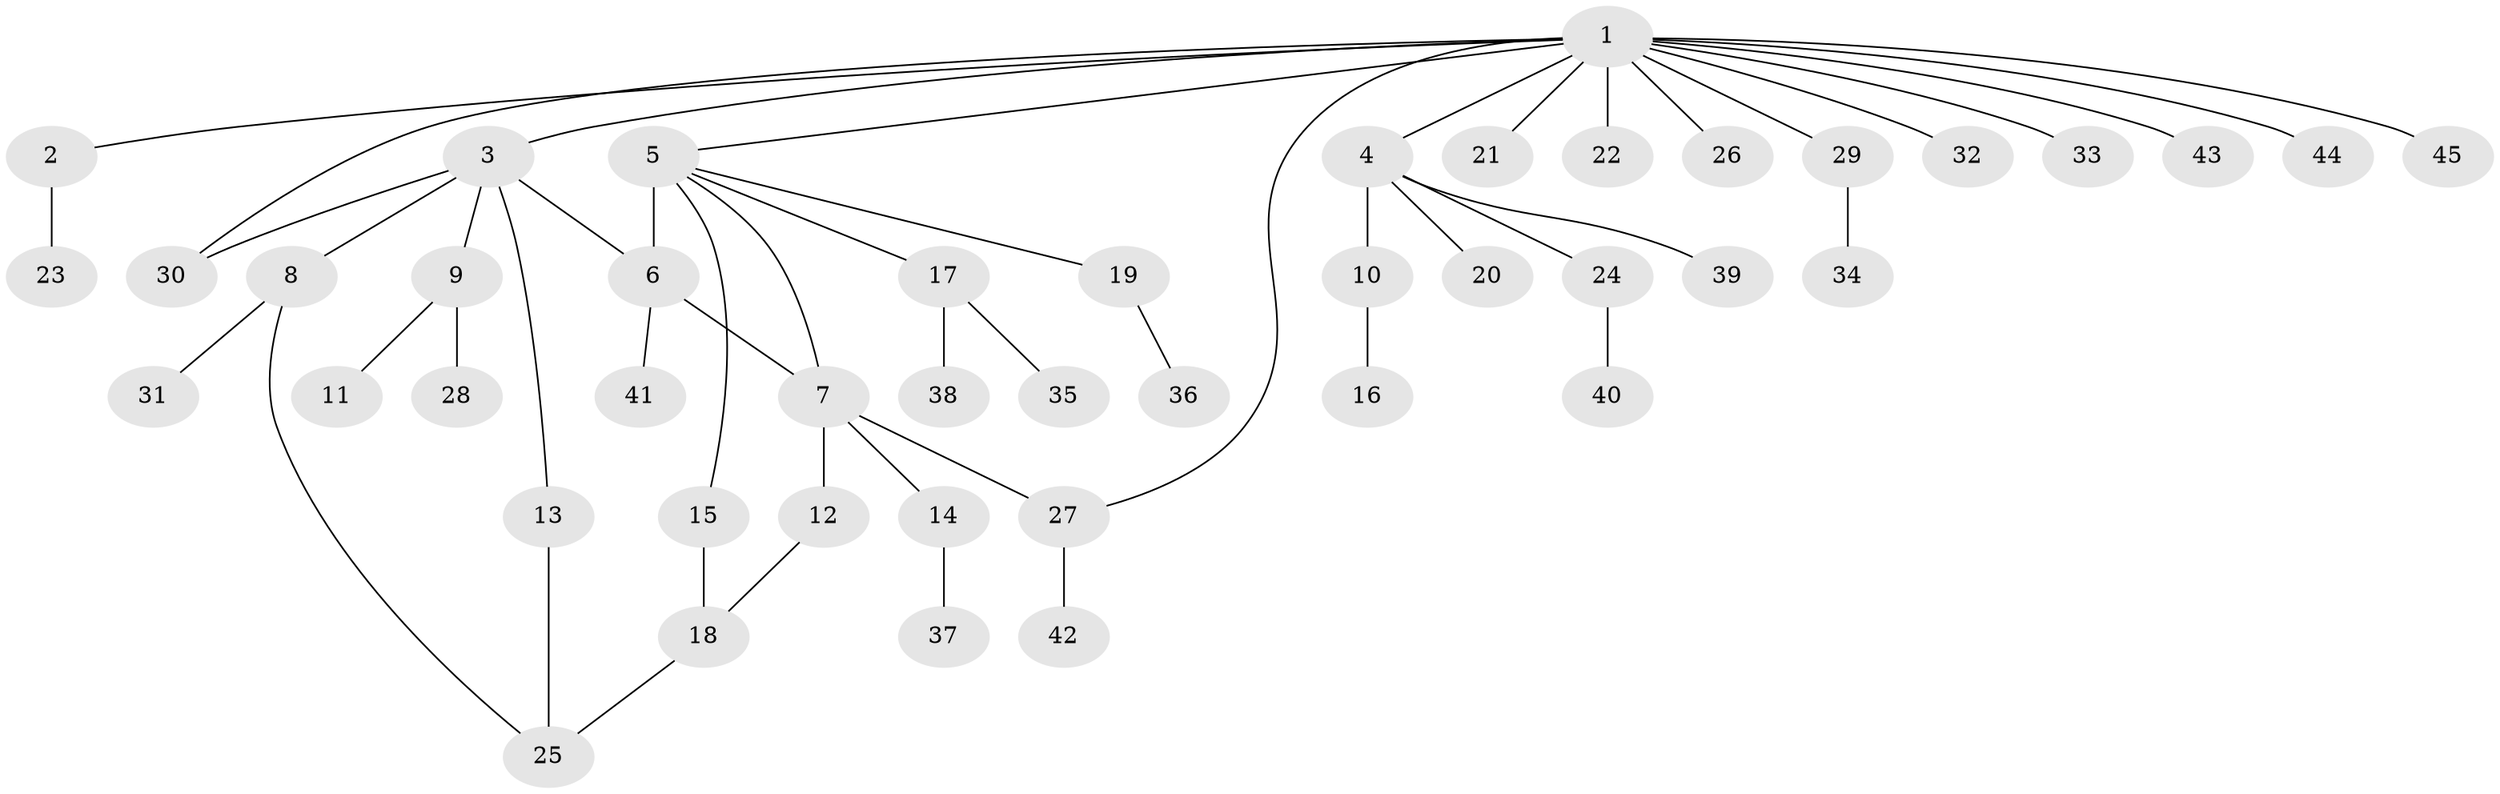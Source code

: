 // original degree distribution, {17: 0.011764705882352941, 4: 0.07058823529411765, 7: 0.011764705882352941, 6: 0.03529411764705882, 16: 0.011764705882352941, 1: 0.611764705882353, 5: 0.011764705882352941, 3: 0.08235294117647059, 2: 0.15294117647058825}
// Generated by graph-tools (version 1.1) at 2025/50/03/04/25 22:50:29]
// undirected, 45 vertices, 51 edges
graph export_dot {
  node [color=gray90,style=filled];
  1;
  2;
  3;
  4;
  5;
  6;
  7;
  8;
  9;
  10;
  11;
  12;
  13;
  14;
  15;
  16;
  17;
  18;
  19;
  20;
  21;
  22;
  23;
  24;
  25;
  26;
  27;
  28;
  29;
  30;
  31;
  32;
  33;
  34;
  35;
  36;
  37;
  38;
  39;
  40;
  41;
  42;
  43;
  44;
  45;
  1 -- 2 [weight=1.0];
  1 -- 3 [weight=1.0];
  1 -- 4 [weight=1.0];
  1 -- 5 [weight=1.0];
  1 -- 21 [weight=1.0];
  1 -- 22 [weight=1.0];
  1 -- 26 [weight=1.0];
  1 -- 27 [weight=1.0];
  1 -- 29 [weight=1.0];
  1 -- 30 [weight=1.0];
  1 -- 32 [weight=1.0];
  1 -- 33 [weight=1.0];
  1 -- 43 [weight=1.0];
  1 -- 44 [weight=1.0];
  1 -- 45 [weight=1.0];
  2 -- 23 [weight=2.0];
  3 -- 6 [weight=1.0];
  3 -- 8 [weight=1.0];
  3 -- 9 [weight=1.0];
  3 -- 13 [weight=1.0];
  3 -- 30 [weight=1.0];
  4 -- 10 [weight=1.0];
  4 -- 20 [weight=1.0];
  4 -- 24 [weight=1.0];
  4 -- 39 [weight=1.0];
  5 -- 6 [weight=8.0];
  5 -- 7 [weight=2.0];
  5 -- 15 [weight=1.0];
  5 -- 17 [weight=1.0];
  5 -- 19 [weight=1.0];
  6 -- 7 [weight=1.0];
  6 -- 41 [weight=1.0];
  7 -- 12 [weight=4.0];
  7 -- 14 [weight=1.0];
  7 -- 27 [weight=2.0];
  8 -- 25 [weight=1.0];
  8 -- 31 [weight=3.0];
  9 -- 11 [weight=1.0];
  9 -- 28 [weight=1.0];
  10 -- 16 [weight=2.0];
  12 -- 18 [weight=1.0];
  13 -- 25 [weight=1.0];
  14 -- 37 [weight=1.0];
  15 -- 18 [weight=1.0];
  17 -- 35 [weight=1.0];
  17 -- 38 [weight=1.0];
  18 -- 25 [weight=1.0];
  19 -- 36 [weight=1.0];
  24 -- 40 [weight=1.0];
  27 -- 42 [weight=1.0];
  29 -- 34 [weight=1.0];
}
